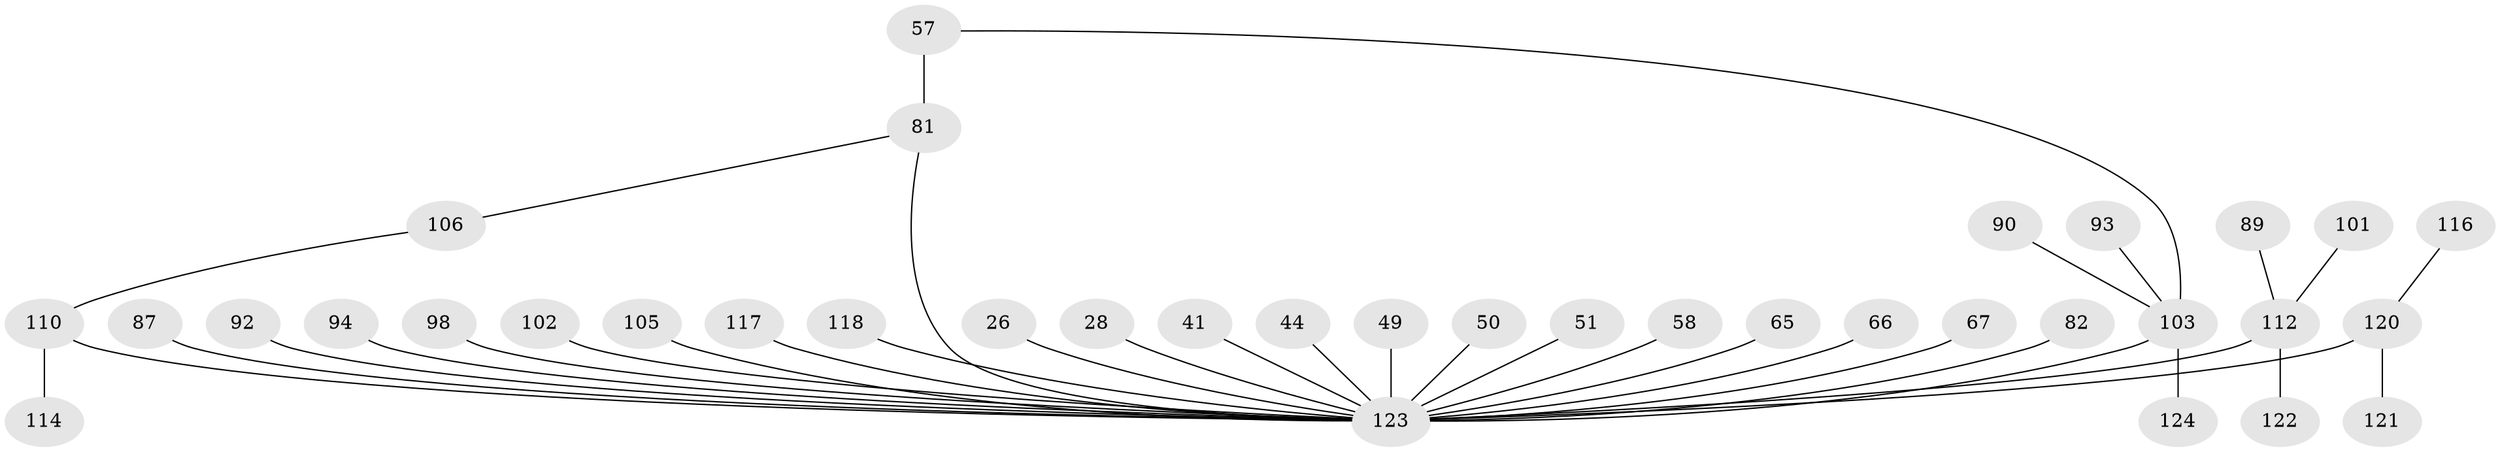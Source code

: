 // original degree distribution, {7: 0.016129032258064516, 38: 0.008064516129032258, 16: 0.008064516129032258, 1: 0.45161290322580644, 8: 0.024193548387096774, 3: 0.1693548387096774, 5: 0.016129032258064516, 9: 0.016129032258064516, 2: 0.20161290322580644, 4: 0.07258064516129033, 11: 0.008064516129032258, 6: 0.008064516129032258}
// Generated by graph-tools (version 1.1) at 2025/50/03/04/25 21:50:52]
// undirected, 37 vertices, 38 edges
graph export_dot {
graph [start="1"]
  node [color=gray90,style=filled];
  26;
  28;
  41;
  44 [super="+30"];
  49;
  50 [super="+37"];
  51;
  57;
  58;
  65;
  66;
  67;
  81 [super="+23+31+46"];
  82;
  87 [super="+70"];
  89;
  90;
  92 [super="+59"];
  93;
  94 [super="+68"];
  98;
  101;
  102;
  103 [super="+73+75+80"];
  105 [super="+69+77"];
  106 [super="+84"];
  110 [super="+109+47"];
  112 [super="+95+104+38+48+55+56"];
  114 [super="+14"];
  116;
  117;
  118 [super="+45"];
  120 [super="+115"];
  121;
  122;
  123 [super="+35+61+108+91+96+100+107+119+16+22+24"];
  124;
  26 -- 123;
  28 -- 123;
  41 -- 123;
  44 -- 123 [weight=2];
  49 -- 123;
  50 -- 123;
  51 -- 123;
  57 -- 81 [weight=2];
  57 -- 103;
  58 -- 123;
  65 -- 123;
  66 -- 123;
  67 -- 123;
  81 -- 106;
  81 -- 123 [weight=6];
  82 -- 123;
  87 -- 123 [weight=3];
  89 -- 112;
  90 -- 103;
  92 -- 123 [weight=2];
  93 -- 103;
  94 -- 123;
  98 -- 123;
  101 -- 112;
  102 -- 123;
  103 -- 123 [weight=10];
  103 -- 124;
  105 -- 123 [weight=3];
  106 -- 110;
  110 -- 114;
  110 -- 123 [weight=9];
  112 -- 122;
  112 -- 123 [weight=9];
  116 -- 120;
  117 -- 123;
  118 -- 123;
  120 -- 121;
  120 -- 123 [weight=7];
}
